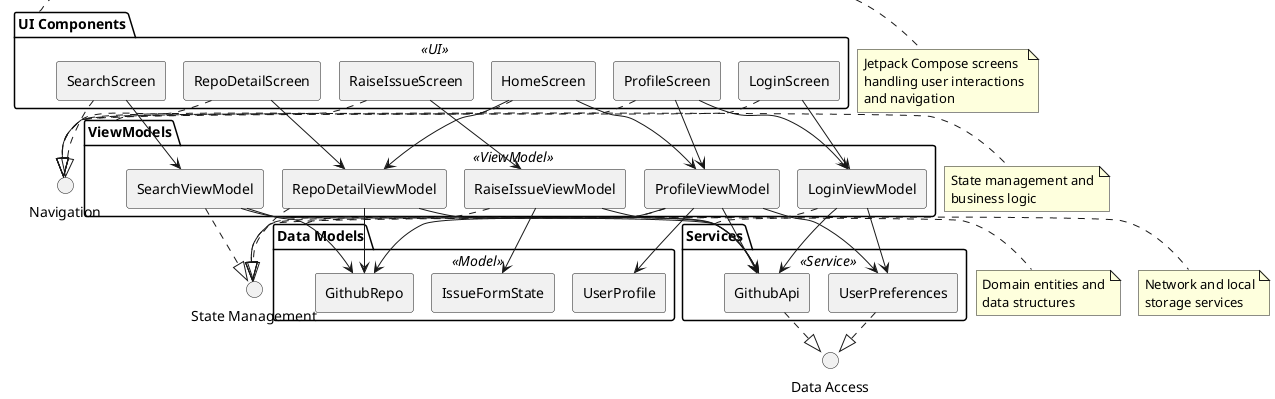 @startuml GitHubAppArchitecture

!pragma layout smetana

' Style settings
skinparam componentStyle rectangle
skinparam linetype ortho
skinparam backgroundColor white
skinparam component {
    BackgroundColor<<UI>> #FFD700
    BackgroundColor<<ViewModel>> #98FB98
    BackgroundColor<<Model>> #87CEEB
    BackgroundColor<<Service>> #FFB6C1
}

' Components
package "UI Components" <<UI>> {
    [HomeScreen] as Home
    [ProfileScreen] as Profile
    [RepoDetailScreen] as RepoDetail
    [SearchScreen] as Search
    [LoginScreen] as Login
    [RaiseIssueScreen] as RaiseIssue
}

package "ViewModels" <<ViewModel>> {
    [ProfileViewModel] as ProfileVM
    [LoginViewModel] as LoginVM
    [RepoDetailViewModel] as RepoDetailVM
    [SearchViewModel] as SearchVM
    [RaiseIssueViewModel] as RaiseIssueVM
}

package "Data Models" <<Model>> {
    [GithubRepo] as Repo
    [UserProfile] as User
    [IssueFormState] as Issue
}

package "Services" <<Service>> {
    [GithubApi] as API
    [UserPreferences] as Prefs
}

' Component Relationships
Home --> ProfileVM
Home --> RepoDetailVM
Profile --> ProfileVM
Profile --> LoginVM
RepoDetail --> RepoDetailVM
Search --> SearchVM
Login --> LoginVM
RaiseIssue --> RaiseIssueVM

ProfileVM --> User
ProfileVM --> Repo
ProfileVM --> API
ProfileVM --> Prefs

LoginVM --> API
LoginVM --> Prefs

RepoDetailVM --> Repo
RepoDetailVM --> API

SearchVM --> Repo
SearchVM --> API

RaiseIssueVM --> Issue
RaiseIssueVM --> API

' Interface definitions
interface "Navigation" as Nav
interface "State Management" as State
interface "Data Access" as Data

' Interface implementations
Home ..|> Nav
Profile ..|> Nav
RepoDetail ..|> Nav
Search ..|> Nav
Login ..|> Nav
RaiseIssue ..|> Nav

ProfileVM ..|> State
LoginVM ..|> State
RepoDetailVM ..|> State
SearchVM ..|> State
RaiseIssueVM ..|> State

API ..|> Data
Prefs ..|> Data

' Notes
note right of "UI Components"
  Jetpack Compose screens
  handling user interactions
  and navigation
end note

note right of "ViewModels"
  State management and
  business logic
end note

note right of "Data Models"
  Domain entities and
  data structures
end note

note right of "Services"
  Network and local
  storage services
end note

@enduml

